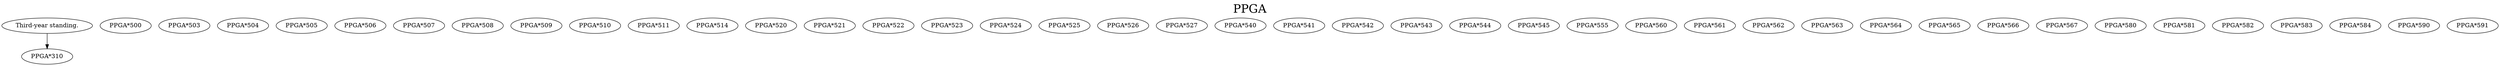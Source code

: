 digraph PPGA {
labelloc = "t";
label = "PPGA"
fontsize = 27;
"Third-year standing." -> "PPGA*310" [style=solid]
"PPGA*500"
"PPGA*503"
"PPGA*504"
"PPGA*505"
"PPGA*506"
"PPGA*507"
"PPGA*508"
"PPGA*509"
"PPGA*510"
"PPGA*511"
"PPGA*514"
"PPGA*520"
"PPGA*521"
"PPGA*522"
"PPGA*523"
"PPGA*524"
"PPGA*525"
"PPGA*526"
"PPGA*527"
"PPGA*540"
"PPGA*541"
"PPGA*542"
"PPGA*543"
"PPGA*544"
"PPGA*545"
"PPGA*555"
"PPGA*560"
"PPGA*561"
"PPGA*562"
"PPGA*563"
"PPGA*564"
"PPGA*565"
"PPGA*566"
"PPGA*567"
"PPGA*580"
"PPGA*581"
"PPGA*582"
"PPGA*583"
"PPGA*584"
"PPGA*590"
"PPGA*591"
}
